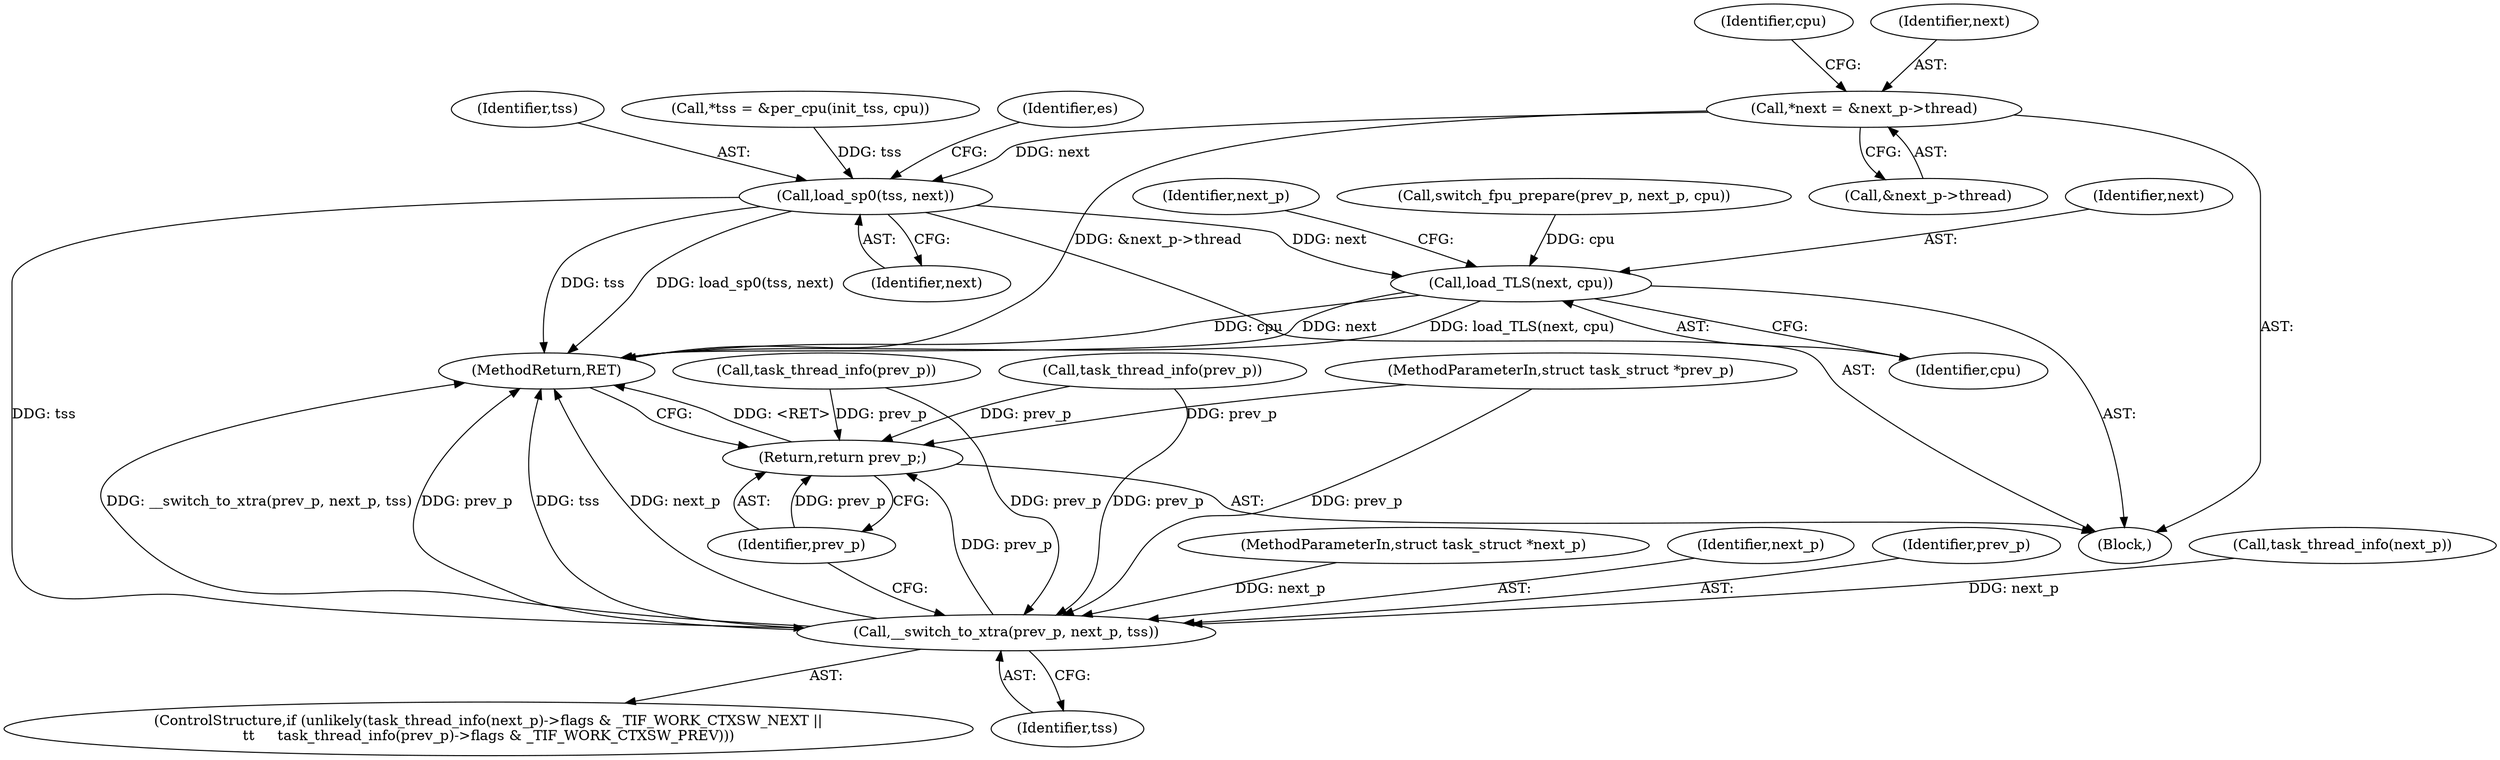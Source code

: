 digraph "0_linux_f647d7c155f069c1a068030255c300663516420e@API" {
"1000122" [label="(Call,*next = &next_p->thread)"];
"1000148" [label="(Call,load_sp0(tss, next))"];
"1000195" [label="(Call,load_TLS(next, cpu))"];
"1000330" [label="(Call,__switch_to_xtra(prev_p, next_p, tss))"];
"1000334" [label="(Return,return prev_p;)"];
"1000315" [label="(ControlStructure,if (unlikely(task_thread_info(next_p)->flags & _TIF_WORK_CTXSW_NEXT ||\n\t\t     task_thread_info(prev_p)->flags & _TIF_WORK_CTXSW_PREV)))"];
"1000149" [label="(Identifier,tss)"];
"1000294" [label="(Call,task_thread_info(prev_p))"];
"1000335" [label="(Identifier,prev_p)"];
"1000124" [label="(Call,&next_p->thread)"];
"1000130" [label="(Identifier,cpu)"];
"1000111" [label="(MethodParameterIn,struct task_struct *prev_p)"];
"1000330" [label="(Call,__switch_to_xtra(prev_p, next_p, tss))"];
"1000148" [label="(Call,load_sp0(tss, next))"];
"1000122" [label="(Call,*next = &next_p->thread)"];
"1000144" [label="(Call,switch_fpu_prepare(prev_p, next_p, cpu))"];
"1000150" [label="(Identifier,next)"];
"1000112" [label="(MethodParameterIn,struct task_struct *next_p)"];
"1000113" [label="(Block,)"];
"1000332" [label="(Identifier,next_p)"];
"1000196" [label="(Identifier,next)"];
"1000331" [label="(Identifier,prev_p)"];
"1000336" [label="(MethodReturn,RET)"];
"1000326" [label="(Call,task_thread_info(prev_p))"];
"1000199" [label="(Identifier,next_p)"];
"1000334" [label="(Return,return prev_p;)"];
"1000195" [label="(Call,load_TLS(next, cpu))"];
"1000333" [label="(Identifier,tss)"];
"1000133" [label="(Call,*tss = &per_cpu(init_tss, cpu))"];
"1000152" [label="(Identifier,es)"];
"1000320" [label="(Call,task_thread_info(next_p))"];
"1000123" [label="(Identifier,next)"];
"1000197" [label="(Identifier,cpu)"];
"1000122" -> "1000113"  [label="AST: "];
"1000122" -> "1000124"  [label="CFG: "];
"1000123" -> "1000122"  [label="AST: "];
"1000124" -> "1000122"  [label="AST: "];
"1000130" -> "1000122"  [label="CFG: "];
"1000122" -> "1000336"  [label="DDG: &next_p->thread"];
"1000122" -> "1000148"  [label="DDG: next"];
"1000148" -> "1000113"  [label="AST: "];
"1000148" -> "1000150"  [label="CFG: "];
"1000149" -> "1000148"  [label="AST: "];
"1000150" -> "1000148"  [label="AST: "];
"1000152" -> "1000148"  [label="CFG: "];
"1000148" -> "1000336"  [label="DDG: tss"];
"1000148" -> "1000336"  [label="DDG: load_sp0(tss, next)"];
"1000133" -> "1000148"  [label="DDG: tss"];
"1000148" -> "1000195"  [label="DDG: next"];
"1000148" -> "1000330"  [label="DDG: tss"];
"1000195" -> "1000113"  [label="AST: "];
"1000195" -> "1000197"  [label="CFG: "];
"1000196" -> "1000195"  [label="AST: "];
"1000197" -> "1000195"  [label="AST: "];
"1000199" -> "1000195"  [label="CFG: "];
"1000195" -> "1000336"  [label="DDG: load_TLS(next, cpu)"];
"1000195" -> "1000336"  [label="DDG: cpu"];
"1000195" -> "1000336"  [label="DDG: next"];
"1000144" -> "1000195"  [label="DDG: cpu"];
"1000330" -> "1000315"  [label="AST: "];
"1000330" -> "1000333"  [label="CFG: "];
"1000331" -> "1000330"  [label="AST: "];
"1000332" -> "1000330"  [label="AST: "];
"1000333" -> "1000330"  [label="AST: "];
"1000335" -> "1000330"  [label="CFG: "];
"1000330" -> "1000336"  [label="DDG: prev_p"];
"1000330" -> "1000336"  [label="DDG: tss"];
"1000330" -> "1000336"  [label="DDG: next_p"];
"1000330" -> "1000336"  [label="DDG: __switch_to_xtra(prev_p, next_p, tss)"];
"1000294" -> "1000330"  [label="DDG: prev_p"];
"1000326" -> "1000330"  [label="DDG: prev_p"];
"1000111" -> "1000330"  [label="DDG: prev_p"];
"1000320" -> "1000330"  [label="DDG: next_p"];
"1000112" -> "1000330"  [label="DDG: next_p"];
"1000330" -> "1000334"  [label="DDG: prev_p"];
"1000334" -> "1000113"  [label="AST: "];
"1000334" -> "1000335"  [label="CFG: "];
"1000335" -> "1000334"  [label="AST: "];
"1000336" -> "1000334"  [label="CFG: "];
"1000334" -> "1000336"  [label="DDG: <RET>"];
"1000335" -> "1000334"  [label="DDG: prev_p"];
"1000294" -> "1000334"  [label="DDG: prev_p"];
"1000326" -> "1000334"  [label="DDG: prev_p"];
"1000111" -> "1000334"  [label="DDG: prev_p"];
}
